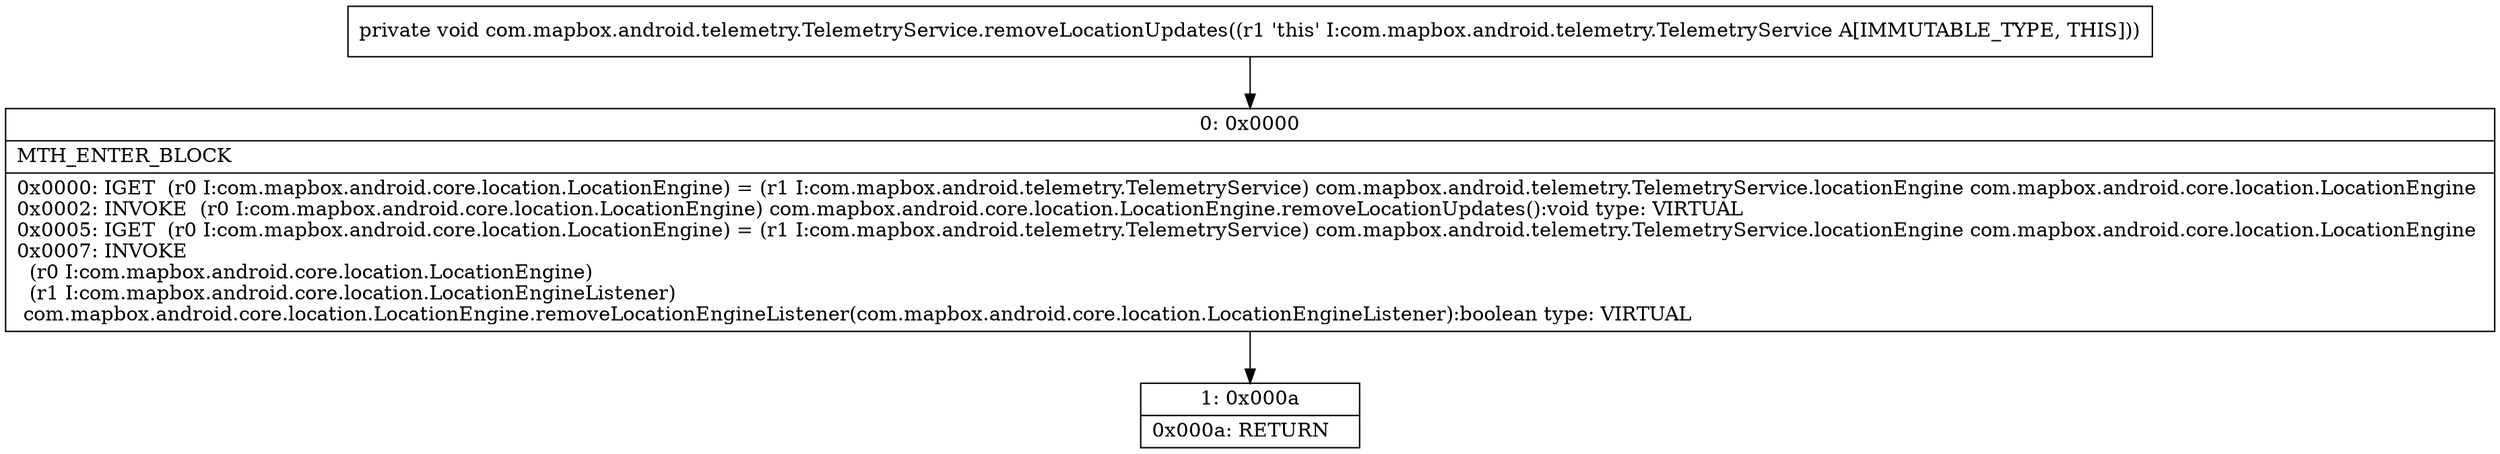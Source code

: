 digraph "CFG forcom.mapbox.android.telemetry.TelemetryService.removeLocationUpdates()V" {
Node_0 [shape=record,label="{0\:\ 0x0000|MTH_ENTER_BLOCK\l|0x0000: IGET  (r0 I:com.mapbox.android.core.location.LocationEngine) = (r1 I:com.mapbox.android.telemetry.TelemetryService) com.mapbox.android.telemetry.TelemetryService.locationEngine com.mapbox.android.core.location.LocationEngine \l0x0002: INVOKE  (r0 I:com.mapbox.android.core.location.LocationEngine) com.mapbox.android.core.location.LocationEngine.removeLocationUpdates():void type: VIRTUAL \l0x0005: IGET  (r0 I:com.mapbox.android.core.location.LocationEngine) = (r1 I:com.mapbox.android.telemetry.TelemetryService) com.mapbox.android.telemetry.TelemetryService.locationEngine com.mapbox.android.core.location.LocationEngine \l0x0007: INVOKE  \l  (r0 I:com.mapbox.android.core.location.LocationEngine)\l  (r1 I:com.mapbox.android.core.location.LocationEngineListener)\l com.mapbox.android.core.location.LocationEngine.removeLocationEngineListener(com.mapbox.android.core.location.LocationEngineListener):boolean type: VIRTUAL \l}"];
Node_1 [shape=record,label="{1\:\ 0x000a|0x000a: RETURN   \l}"];
MethodNode[shape=record,label="{private void com.mapbox.android.telemetry.TelemetryService.removeLocationUpdates((r1 'this' I:com.mapbox.android.telemetry.TelemetryService A[IMMUTABLE_TYPE, THIS])) }"];
MethodNode -> Node_0;
Node_0 -> Node_1;
}

